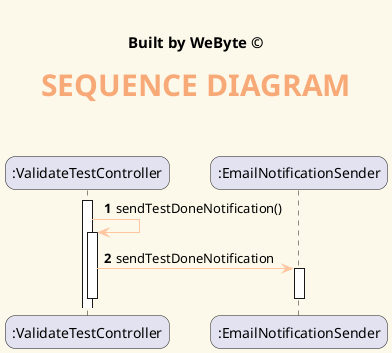@startuml
' ======= layout =========
skinparam backgroundColor #fcf9ea
skinparam titleBorderRoundCorner 15
skinparam titleFontSize 30
skinparam classAttributeIconSize 0
skinparam titleFontName Arial Black
skinparam titleFontColor #f8a978
skinparam roundcorner 20
skinparam stCBackgroundColor ffc5a1



skinparam class {

ArrowColor ffc5a1
BorderColor White
BackgroundColor badfdb
}

' ======= title =========
center header


<font color=Black size=15><b>Built by WeByte ©</font>
endheader
title <b>SEQUENCE DIAGRAM\n
autonumber


participant ":ValidateTestController" as Controller
participant ":EmailNotificationSender" as Noti

activate Controller
Controller -> Controller : sendTestDoneNotification()
activate Controller
Controller -> Noti : sendTestDoneNotification
activate Noti
deactivate Controller
deactivate Noti

@enduml